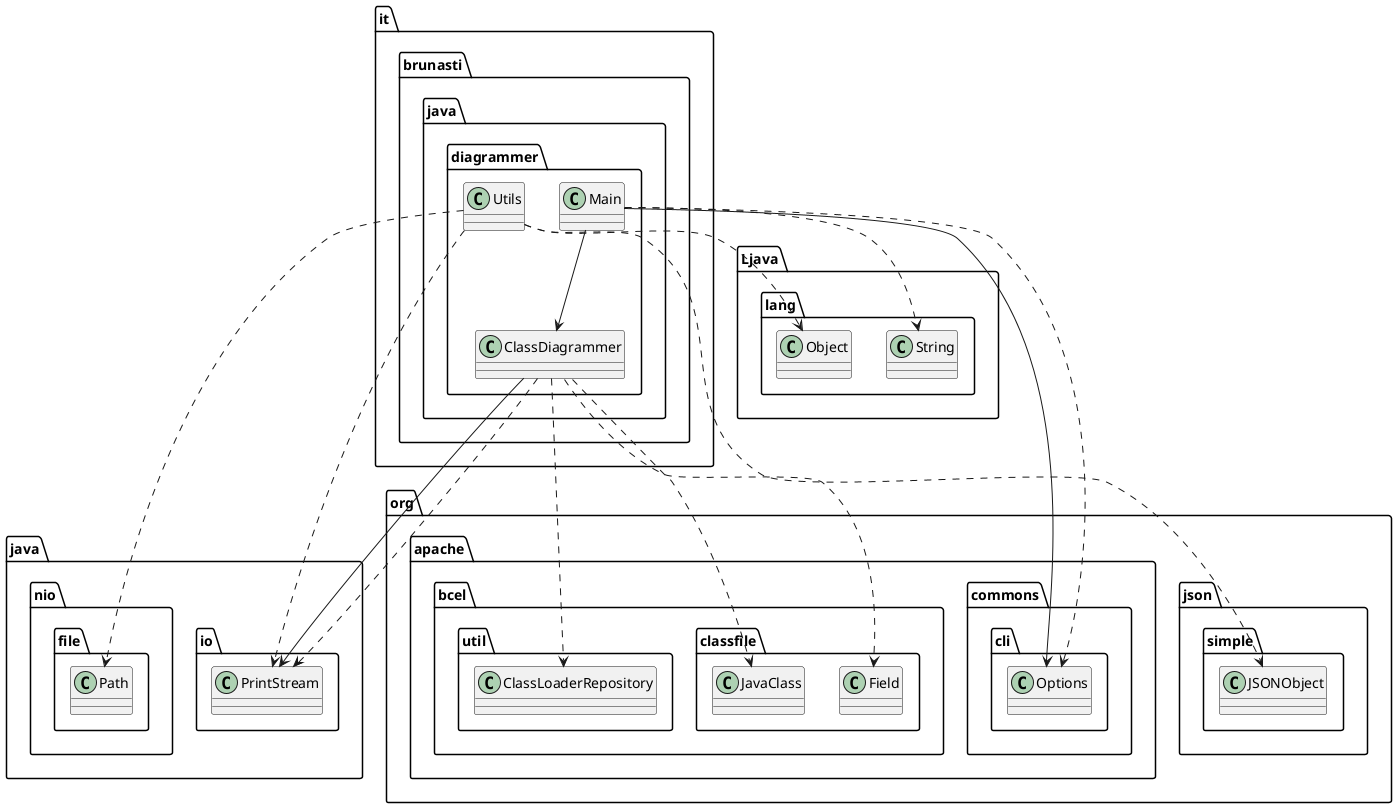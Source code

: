 @startuml
'https://plantuml.com/class-diagram

' GENERATE CLASS DIAGRAM ===========
' Generator     : it.brunasti.java.diagrammer.ClassDiagrammer
' Path          : [./target/classes]
' Configuration : [./temp/config.json]
' Generated at  : Tue Mar 19 20:55:10 CET 2024



' CLASSES =======
class it.brunasti.java.diagrammer.ClassDiagrammer
class it.brunasti.java.diagrammer.Utils
class it.brunasti.java.diagrammer.Main

' INHERITANCES =======

' IMPLEMENT INTERFACE =======

' FIELDS =======
it.brunasti.java.diagrammer.ClassDiagrammer --> java.io.PrintStream
it.brunasti.java.diagrammer.Main --> it.brunasti.java.diagrammer.ClassDiagrammer
it.brunasti.java.diagrammer.Main --> org.apache.commons.cli.Options

' USES =======
it.brunasti.java.diagrammer.ClassDiagrammer ..> java.io.PrintStream
it.brunasti.java.diagrammer.ClassDiagrammer ..> org.apache.bcel.classfile.JavaClass
it.brunasti.java.diagrammer.ClassDiagrammer ..> org.apache.bcel.classfile.Field
it.brunasti.java.diagrammer.ClassDiagrammer ..> org.apache.bcel.util.ClassLoaderRepository
it.brunasti.java.diagrammer.Utils ..> Ljava.lang.Object
it.brunasti.java.diagrammer.Utils ..> java.io.PrintStream
it.brunasti.java.diagrammer.Utils ..> org.json.simple.JSONObject
it.brunasti.java.diagrammer.Utils ..> java.nio.file.Path
it.brunasti.java.diagrammer.Main ..> Ljava.lang.String
it.brunasti.java.diagrammer.Main ..> org.apache.commons.cli.Options


@enduml
